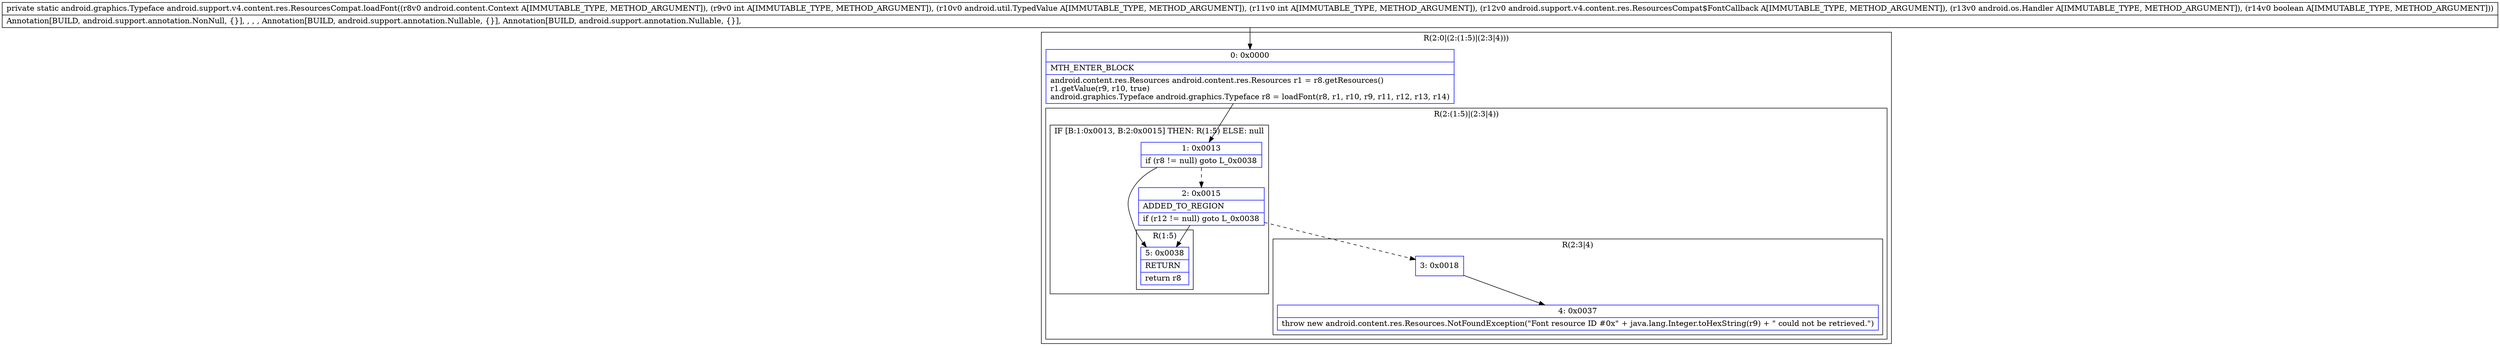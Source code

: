 digraph "CFG forandroid.support.v4.content.res.ResourcesCompat.loadFont(Landroid\/content\/Context;ILandroid\/util\/TypedValue;ILandroid\/support\/v4\/content\/res\/ResourcesCompat$FontCallback;Landroid\/os\/Handler;Z)Landroid\/graphics\/Typeface;" {
subgraph cluster_Region_1326018218 {
label = "R(2:0|(2:(1:5)|(2:3|4)))";
node [shape=record,color=blue];
Node_0 [shape=record,label="{0\:\ 0x0000|MTH_ENTER_BLOCK\l|android.content.res.Resources android.content.res.Resources r1 = r8.getResources()\lr1.getValue(r9, r10, true)\landroid.graphics.Typeface android.graphics.Typeface r8 = loadFont(r8, r1, r10, r9, r11, r12, r13, r14)\l}"];
subgraph cluster_Region_2008100546 {
label = "R(2:(1:5)|(2:3|4))";
node [shape=record,color=blue];
subgraph cluster_IfRegion_534696839 {
label = "IF [B:1:0x0013, B:2:0x0015] THEN: R(1:5) ELSE: null";
node [shape=record,color=blue];
Node_1 [shape=record,label="{1\:\ 0x0013|if (r8 != null) goto L_0x0038\l}"];
Node_2 [shape=record,label="{2\:\ 0x0015|ADDED_TO_REGION\l|if (r12 != null) goto L_0x0038\l}"];
subgraph cluster_Region_648848988 {
label = "R(1:5)";
node [shape=record,color=blue];
Node_5 [shape=record,label="{5\:\ 0x0038|RETURN\l|return r8\l}"];
}
}
subgraph cluster_Region_413424946 {
label = "R(2:3|4)";
node [shape=record,color=blue];
Node_3 [shape=record,label="{3\:\ 0x0018}"];
Node_4 [shape=record,label="{4\:\ 0x0037|throw new android.content.res.Resources.NotFoundException(\"Font resource ID #0x\" + java.lang.Integer.toHexString(r9) + \" could not be retrieved.\")\l}"];
}
}
}
MethodNode[shape=record,label="{private static android.graphics.Typeface android.support.v4.content.res.ResourcesCompat.loadFont((r8v0 android.content.Context A[IMMUTABLE_TYPE, METHOD_ARGUMENT]), (r9v0 int A[IMMUTABLE_TYPE, METHOD_ARGUMENT]), (r10v0 android.util.TypedValue A[IMMUTABLE_TYPE, METHOD_ARGUMENT]), (r11v0 int A[IMMUTABLE_TYPE, METHOD_ARGUMENT]), (r12v0 android.support.v4.content.res.ResourcesCompat$FontCallback A[IMMUTABLE_TYPE, METHOD_ARGUMENT]), (r13v0 android.os.Handler A[IMMUTABLE_TYPE, METHOD_ARGUMENT]), (r14v0 boolean A[IMMUTABLE_TYPE, METHOD_ARGUMENT]))  | Annotation[BUILD, android.support.annotation.NonNull, \{\}], , , , Annotation[BUILD, android.support.annotation.Nullable, \{\}], Annotation[BUILD, android.support.annotation.Nullable, \{\}], \l}"];
MethodNode -> Node_0;
Node_0 -> Node_1;
Node_1 -> Node_2[style=dashed];
Node_1 -> Node_5;
Node_2 -> Node_3[style=dashed];
Node_2 -> Node_5;
Node_3 -> Node_4;
}

